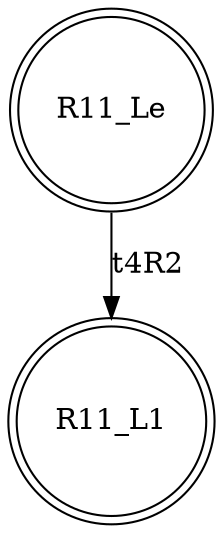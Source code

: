 digraph "SCdebug/2" {
node [shape=doublecircle]; R11_Le ;
node [shape=doublecircle]; R11_L1 ;
R11_Le -> R11_L1 [label=t4R2]
}